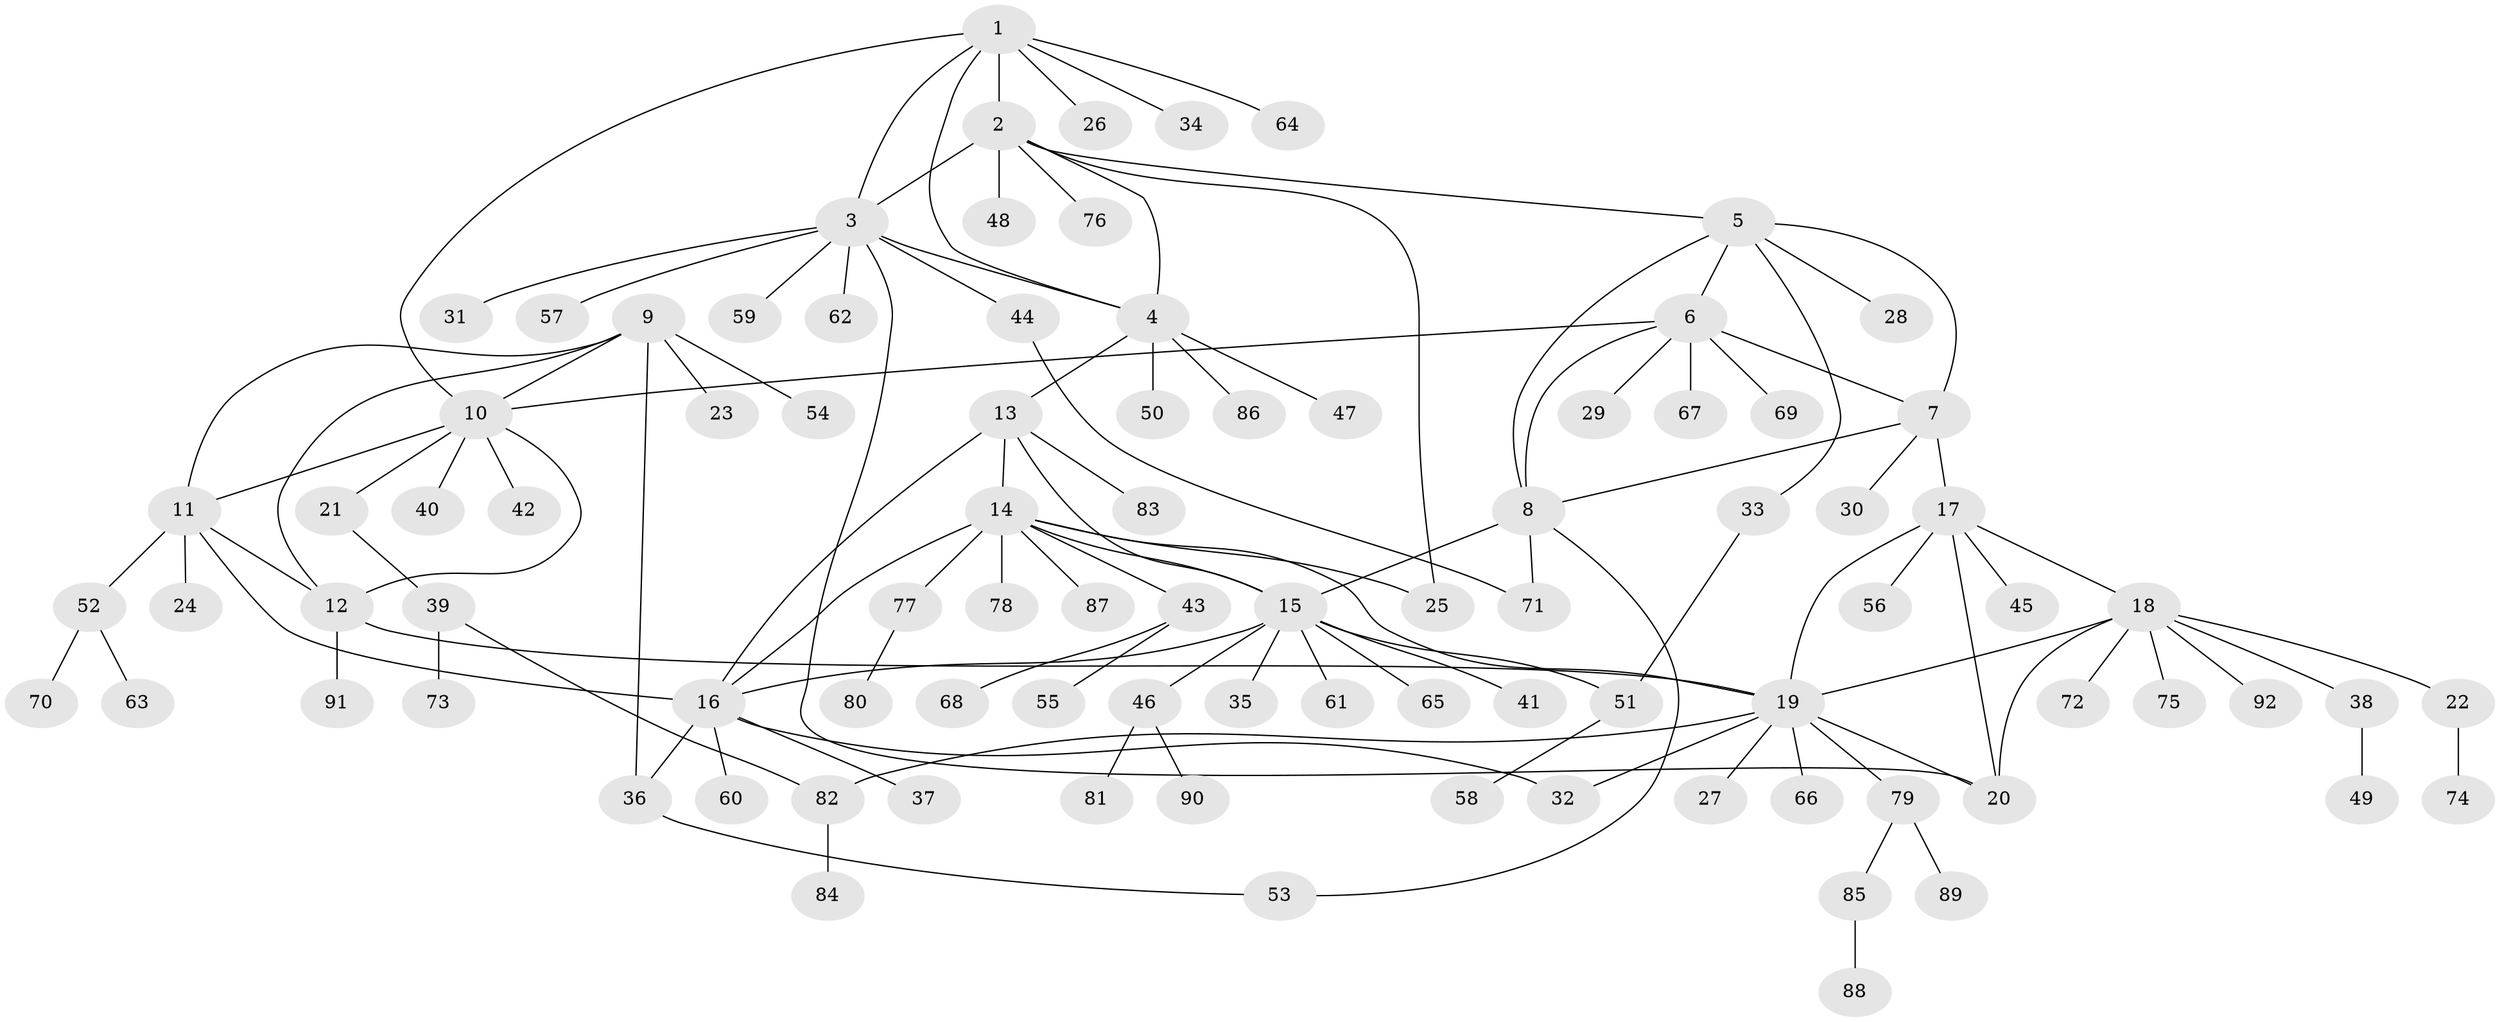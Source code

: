 // Generated by graph-tools (version 1.1) at 2025/02/03/09/25 03:02:38]
// undirected, 92 vertices, 119 edges
graph export_dot {
graph [start="1"]
  node [color=gray90,style=filled];
  1;
  2;
  3;
  4;
  5;
  6;
  7;
  8;
  9;
  10;
  11;
  12;
  13;
  14;
  15;
  16;
  17;
  18;
  19;
  20;
  21;
  22;
  23;
  24;
  25;
  26;
  27;
  28;
  29;
  30;
  31;
  32;
  33;
  34;
  35;
  36;
  37;
  38;
  39;
  40;
  41;
  42;
  43;
  44;
  45;
  46;
  47;
  48;
  49;
  50;
  51;
  52;
  53;
  54;
  55;
  56;
  57;
  58;
  59;
  60;
  61;
  62;
  63;
  64;
  65;
  66;
  67;
  68;
  69;
  70;
  71;
  72;
  73;
  74;
  75;
  76;
  77;
  78;
  79;
  80;
  81;
  82;
  83;
  84;
  85;
  86;
  87;
  88;
  89;
  90;
  91;
  92;
  1 -- 2;
  1 -- 3;
  1 -- 4;
  1 -- 10;
  1 -- 26;
  1 -- 34;
  1 -- 64;
  2 -- 3;
  2 -- 4;
  2 -- 5;
  2 -- 25;
  2 -- 48;
  2 -- 76;
  3 -- 4;
  3 -- 20;
  3 -- 31;
  3 -- 44;
  3 -- 57;
  3 -- 59;
  3 -- 62;
  4 -- 13;
  4 -- 47;
  4 -- 50;
  4 -- 86;
  5 -- 6;
  5 -- 7;
  5 -- 8;
  5 -- 28;
  5 -- 33;
  6 -- 7;
  6 -- 8;
  6 -- 10;
  6 -- 29;
  6 -- 67;
  6 -- 69;
  7 -- 8;
  7 -- 17;
  7 -- 30;
  8 -- 15;
  8 -- 53;
  8 -- 71;
  9 -- 10;
  9 -- 11;
  9 -- 12;
  9 -- 23;
  9 -- 36;
  9 -- 54;
  10 -- 11;
  10 -- 12;
  10 -- 21;
  10 -- 40;
  10 -- 42;
  11 -- 12;
  11 -- 16;
  11 -- 24;
  11 -- 52;
  12 -- 19;
  12 -- 91;
  13 -- 14;
  13 -- 15;
  13 -- 16;
  13 -- 83;
  14 -- 15;
  14 -- 16;
  14 -- 19;
  14 -- 25;
  14 -- 43;
  14 -- 77;
  14 -- 78;
  14 -- 87;
  15 -- 16;
  15 -- 35;
  15 -- 41;
  15 -- 46;
  15 -- 51;
  15 -- 61;
  15 -- 65;
  16 -- 32;
  16 -- 36;
  16 -- 37;
  16 -- 60;
  17 -- 18;
  17 -- 19;
  17 -- 20;
  17 -- 45;
  17 -- 56;
  18 -- 19;
  18 -- 20;
  18 -- 22;
  18 -- 38;
  18 -- 72;
  18 -- 75;
  18 -- 92;
  19 -- 20;
  19 -- 27;
  19 -- 32;
  19 -- 66;
  19 -- 79;
  19 -- 82;
  21 -- 39;
  22 -- 74;
  33 -- 51;
  36 -- 53;
  38 -- 49;
  39 -- 73;
  39 -- 82;
  43 -- 55;
  43 -- 68;
  44 -- 71;
  46 -- 81;
  46 -- 90;
  51 -- 58;
  52 -- 63;
  52 -- 70;
  77 -- 80;
  79 -- 85;
  79 -- 89;
  82 -- 84;
  85 -- 88;
}
